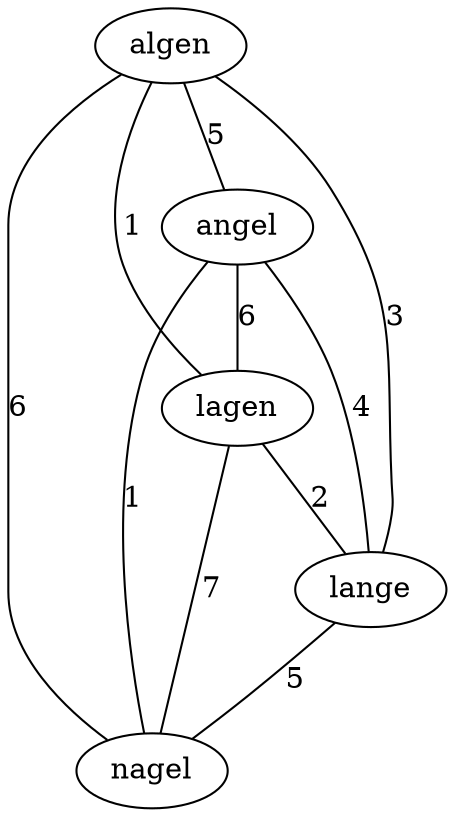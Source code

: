 graph {
	algen -- angel [ label="5" ];
	algen -- lagen [ label="1" ];
	algen -- lange [ label="3" ];
	algen -- nagel [ label="6" ];
	angel -- lagen [ label="6" ];
	angel -- lange [ label="4" ];
	angel -- nagel [ label="1" ];
	lagen -- lange [ label="2" ];
	lagen -- nagel [ label="7" ];
	lange -- nagel [ label="5" ];
}
